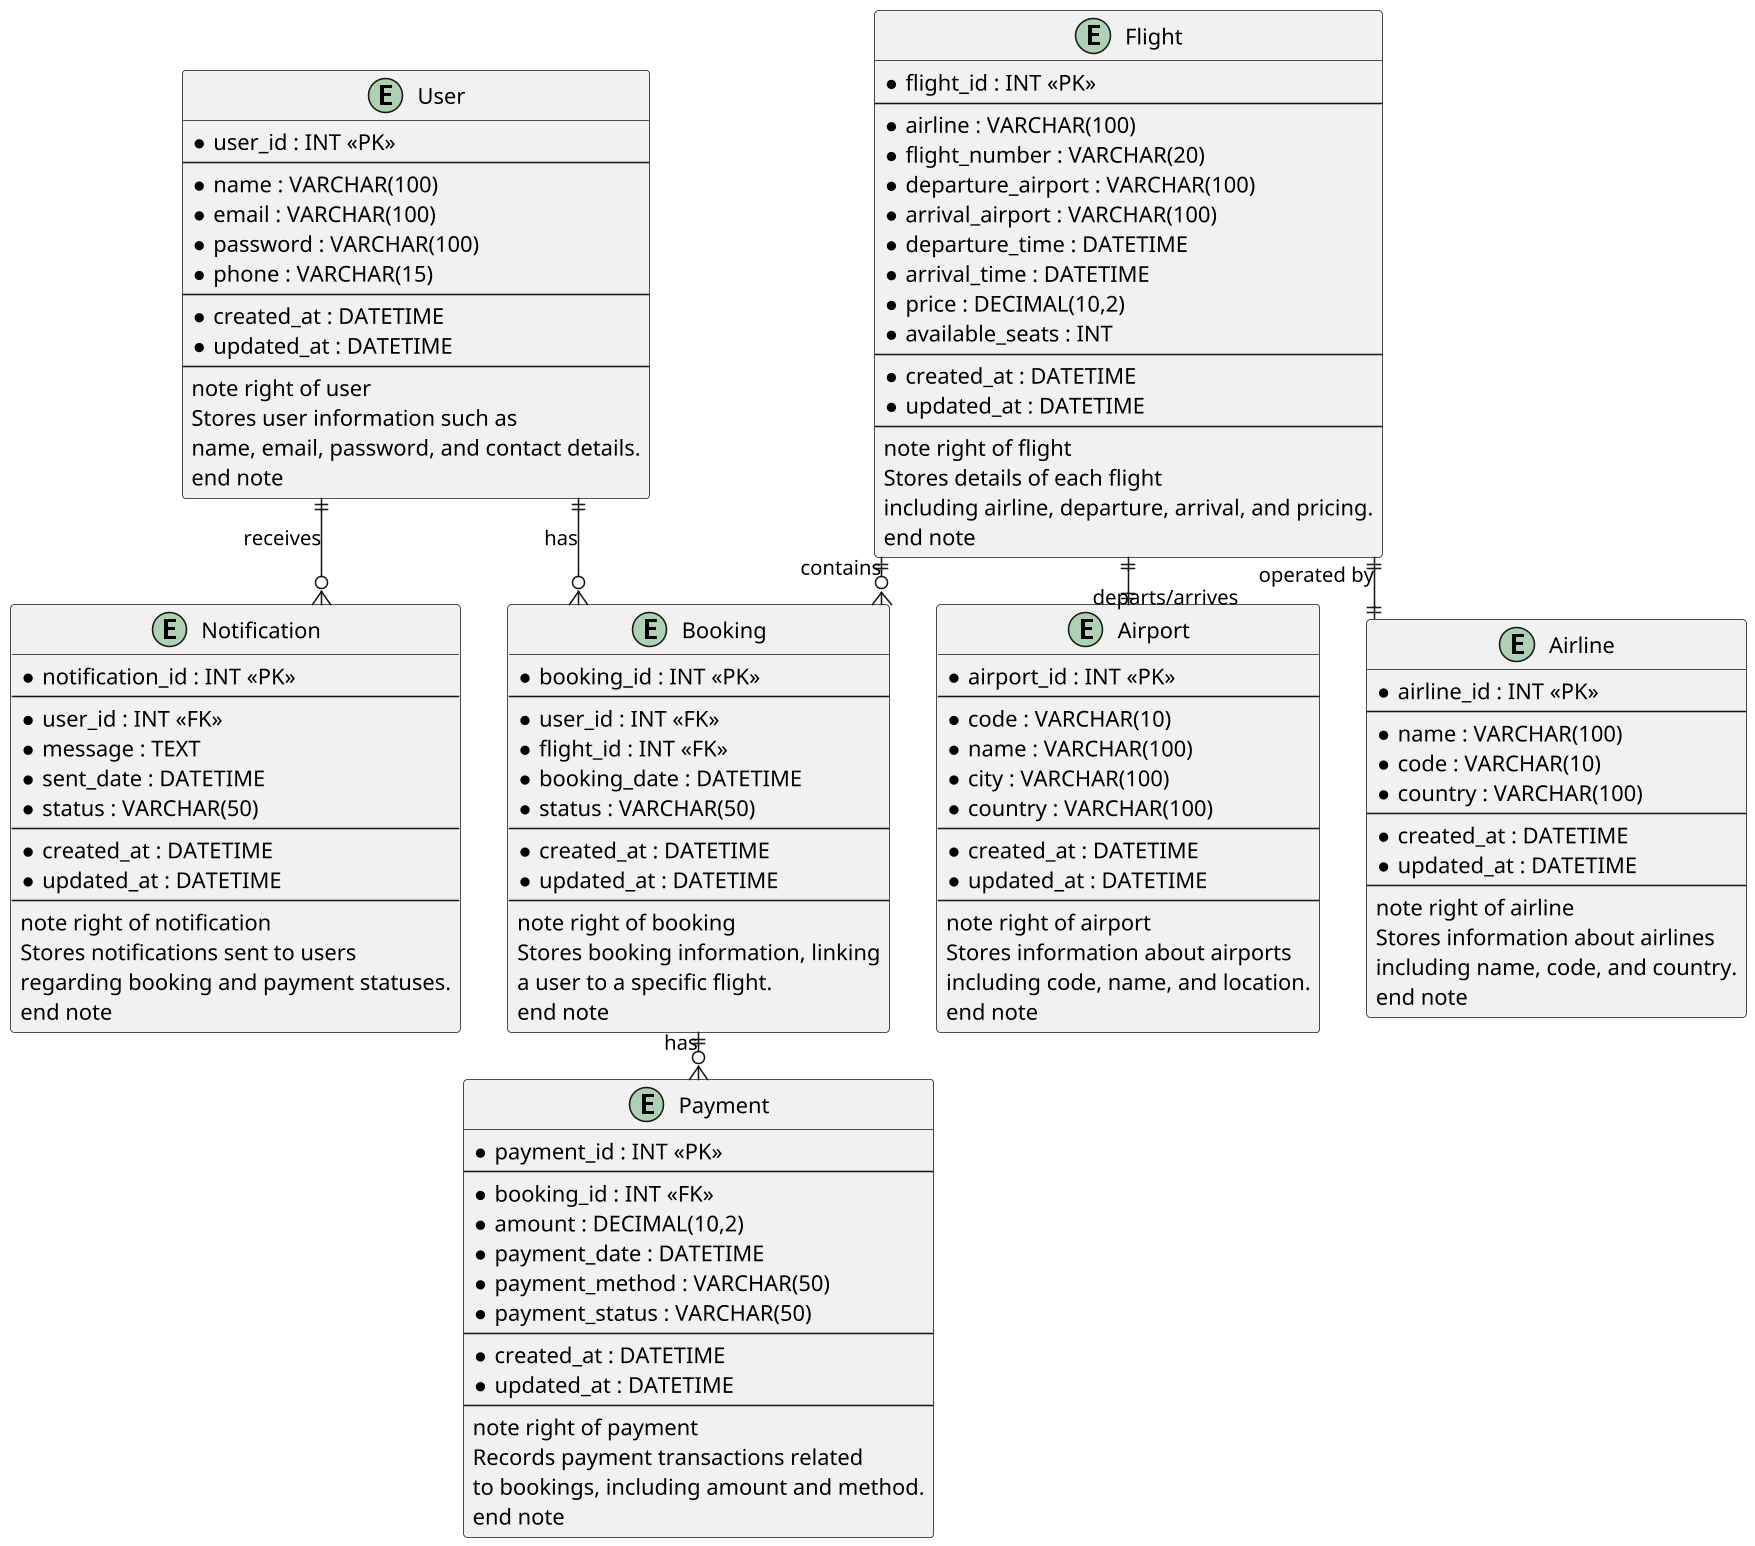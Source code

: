 @startuml
!define RECTANGLE class

skinparam rectangle {
  BackgroundColor LightBlue
  BorderColor Blue
}

skinparam linetype ortho
skinparam nodesep 30
skinparam ranksep 30
skinparam dpi 150

entity "User" as user {
  * user_id : INT <<PK>>
  --
  * name : VARCHAR(100)
  * email : VARCHAR(100)
  * password : VARCHAR(100)
  * phone : VARCHAR(15)
  --
  * created_at : DATETIME
  * updated_at : DATETIME
  --
  note right of user
    Stores user information such as
    name, email, password, and contact details.
  end note
}

entity "Flight" as flight {
  * flight_id : INT <<PK>>
  --
  * airline : VARCHAR(100)
  * flight_number : VARCHAR(20)
  * departure_airport : VARCHAR(100)
  * arrival_airport : VARCHAR(100)
  * departure_time : DATETIME
  * arrival_time : DATETIME
  * price : DECIMAL(10,2)
  * available_seats : INT
  --
  * created_at : DATETIME
  * updated_at : DATETIME
  --
  note right of flight
    Stores details of each flight
    including airline, departure, arrival, and pricing.
  end note
}

entity "Booking" as booking {
  * booking_id : INT <<PK>>
  --
  * user_id : INT <<FK>>
  * flight_id : INT <<FK>>
  * booking_date : DATETIME
  * status : VARCHAR(50)
  --
  * created_at : DATETIME
  * updated_at : DATETIME
  --
  note right of booking
    Stores booking information, linking
    a user to a specific flight.
  end note
}

entity "Payment" as payment {
  * payment_id : INT <<PK>>
  --
  * booking_id : INT <<FK>>
  * amount : DECIMAL(10,2)
  * payment_date : DATETIME
  * payment_method : VARCHAR(50)
  * payment_status : VARCHAR(50)
  --
  * created_at : DATETIME
  * updated_at : DATETIME
  --
  note right of payment
    Records payment transactions related
    to bookings, including amount and method.
  end note
}

entity "Notification" as notification {
  * notification_id : INT <<PK>>
  --
  * user_id : INT <<FK>>
  * message : TEXT
  * sent_date : DATETIME
  * status : VARCHAR(50)
  --
  * created_at : DATETIME
  * updated_at : DATETIME
  --
  note right of notification
    Stores notifications sent to users
    regarding booking and payment statuses.
  end note
}

entity "Airport" as airport {
  * airport_id : INT <<PK>>
  --
  * code : VARCHAR(10)
  * name : VARCHAR(100)
  * city : VARCHAR(100)
  * country : VARCHAR(100)
  --
  * created_at : DATETIME
  * updated_at : DATETIME
  --
  note right of airport
    Stores information about airports
    including code, name, and location.
  end note
}

entity "Airline" as airline {
  * airline_id : INT <<PK>>
  --
  * name : VARCHAR(100)
  * code : VARCHAR(10)
  * country : VARCHAR(100)
  --
  * created_at : DATETIME
  * updated_at : DATETIME
  --
  note right of airline
    Stores information about airlines
    including name, code, and country.
  end note
}

user ||--o{ booking : "has"
flight ||--o{ booking : "contains"
booking ||--o{ payment : "has"
user ||--o{ notification : "receives"
flight ||--|| airport : "departs/arrives"
flight ||--|| airline : "operated by"

@enduml

